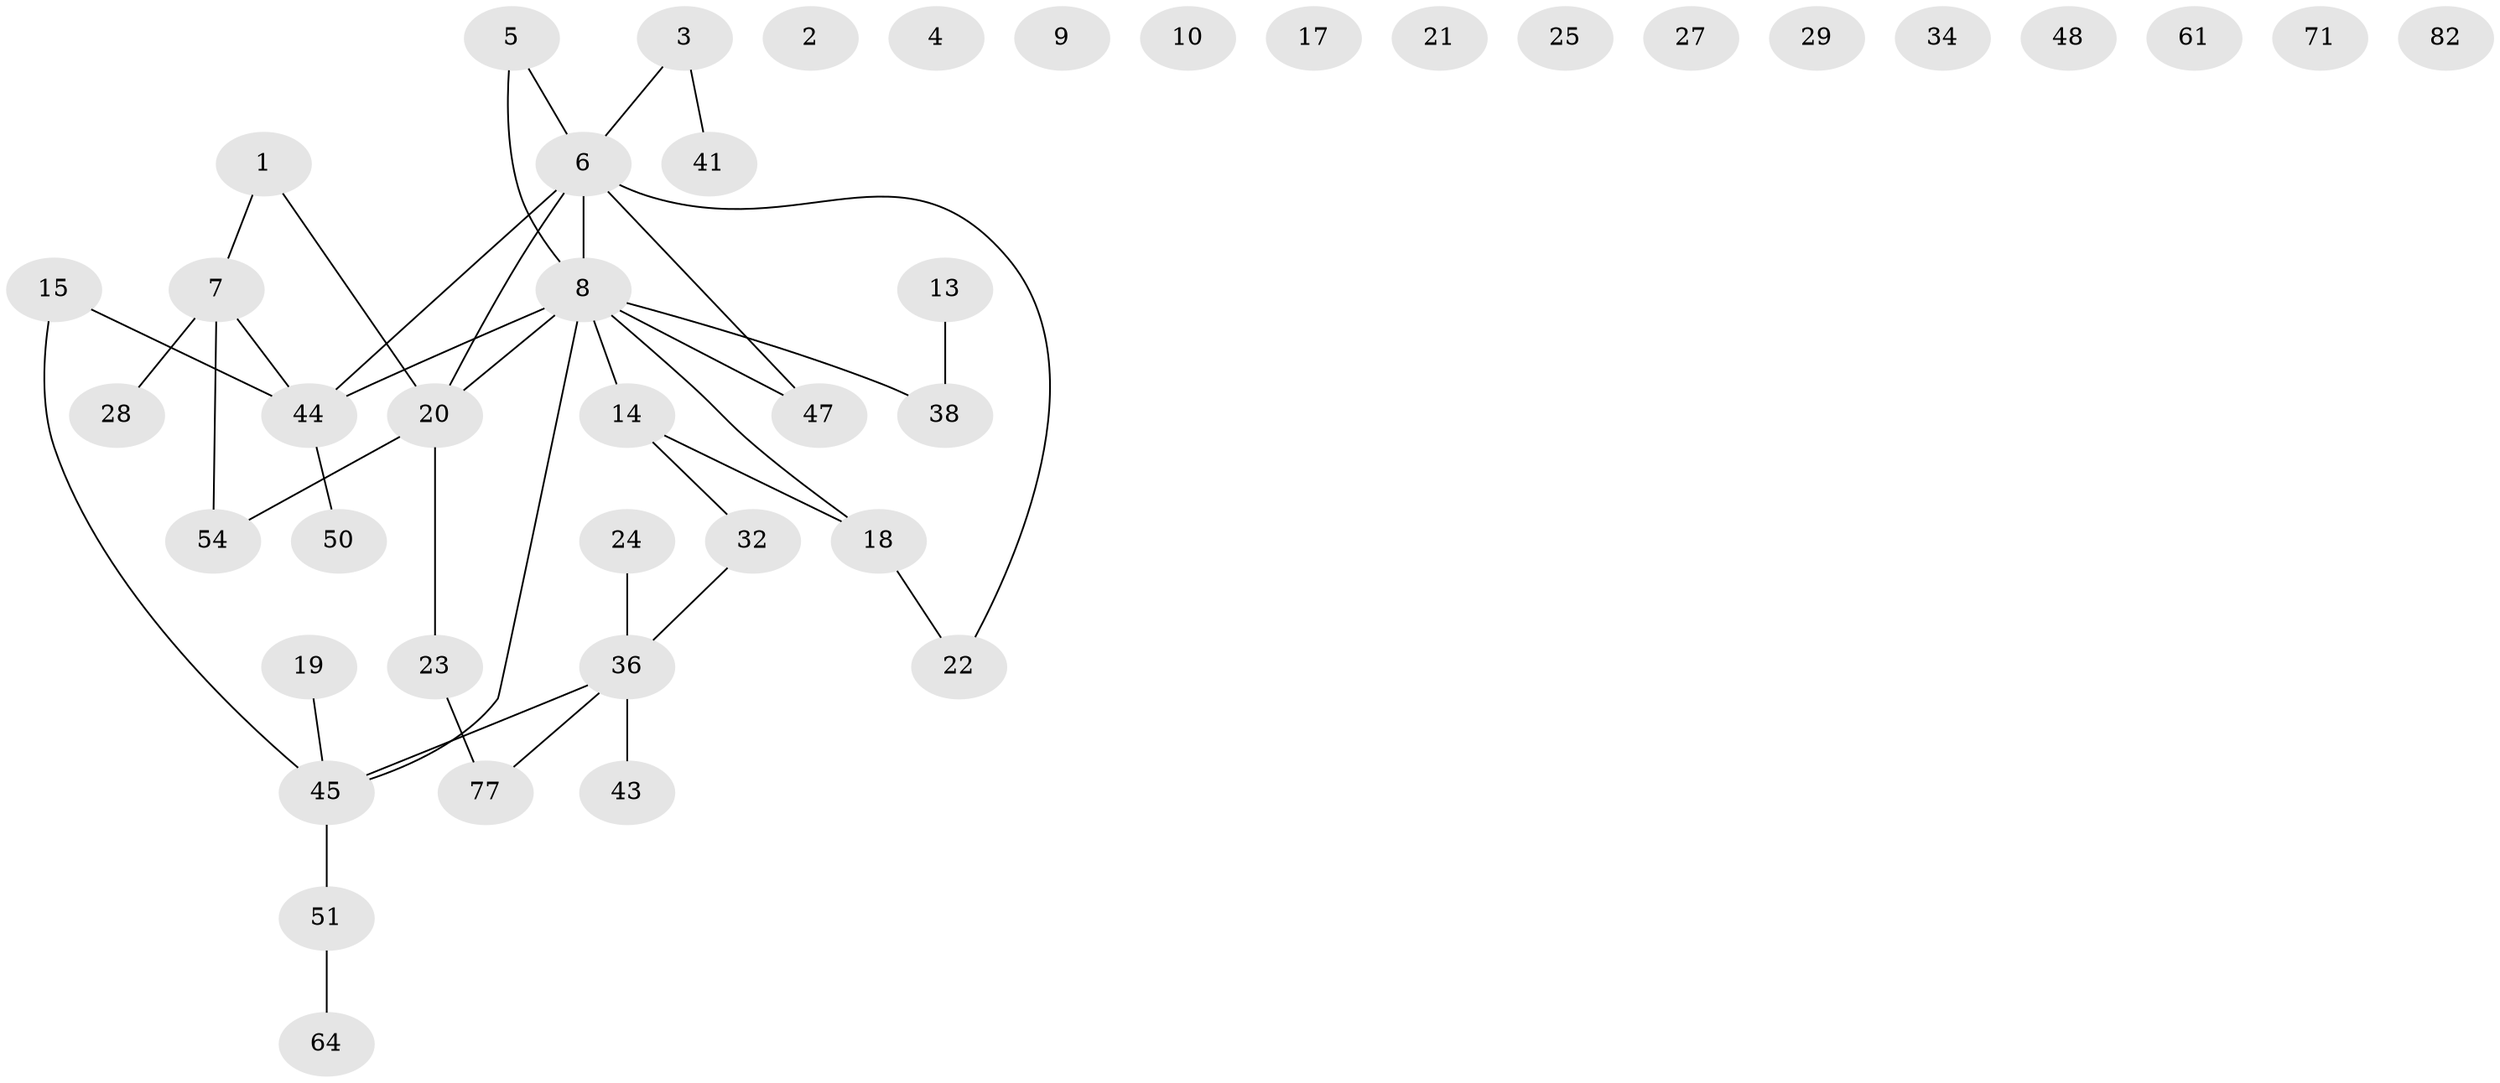// original degree distribution, {2: 0.39080459770114945, 0: 0.14942528735632185, 1: 0.21839080459770116, 4: 0.05747126436781609, 7: 0.011494252873563218, 6: 0.022988505747126436, 3: 0.12643678160919541, 8: 0.011494252873563218, 5: 0.011494252873563218}
// Generated by graph-tools (version 1.1) at 2025/13/03/09/25 04:13:06]
// undirected, 43 vertices, 39 edges
graph export_dot {
graph [start="1"]
  node [color=gray90,style=filled];
  1 [super="+11"];
  2;
  3 [super="+31"];
  4;
  5 [super="+53"];
  6 [super="+12"];
  7 [super="+56"];
  8 [super="+62+33+30+63"];
  9;
  10;
  13 [super="+76"];
  14 [super="+46"];
  15 [super="+35"];
  17;
  18 [super="+59"];
  19;
  20 [super="+75+85+55"];
  21;
  22 [super="+72"];
  23;
  24;
  25 [super="+80"];
  27;
  28 [super="+69"];
  29;
  32 [super="+65"];
  34;
  36 [super="+40+39"];
  38 [super="+42"];
  41;
  43;
  44 [super="+52+49+60"];
  45 [super="+83+84+58"];
  47;
  48;
  50;
  51 [super="+86"];
  54;
  61;
  64;
  71;
  77 [super="+79"];
  82;
  1 -- 20;
  1 -- 7;
  3 -- 41;
  3 -- 6;
  5 -- 8;
  5 -- 6;
  6 -- 44;
  6 -- 8 [weight=2];
  6 -- 47;
  6 -- 22;
  6 -- 20;
  7 -- 28;
  7 -- 54;
  7 -- 44;
  8 -- 14;
  8 -- 44 [weight=2];
  8 -- 20;
  8 -- 18;
  8 -- 38;
  8 -- 45;
  8 -- 47;
  13 -- 38;
  14 -- 32;
  14 -- 18;
  15 -- 45;
  15 -- 44;
  18 -- 22;
  19 -- 45;
  20 -- 54;
  20 -- 23;
  23 -- 77;
  24 -- 36;
  32 -- 36;
  36 -- 43;
  36 -- 77;
  36 -- 45;
  44 -- 50;
  45 -- 51;
  51 -- 64;
}
